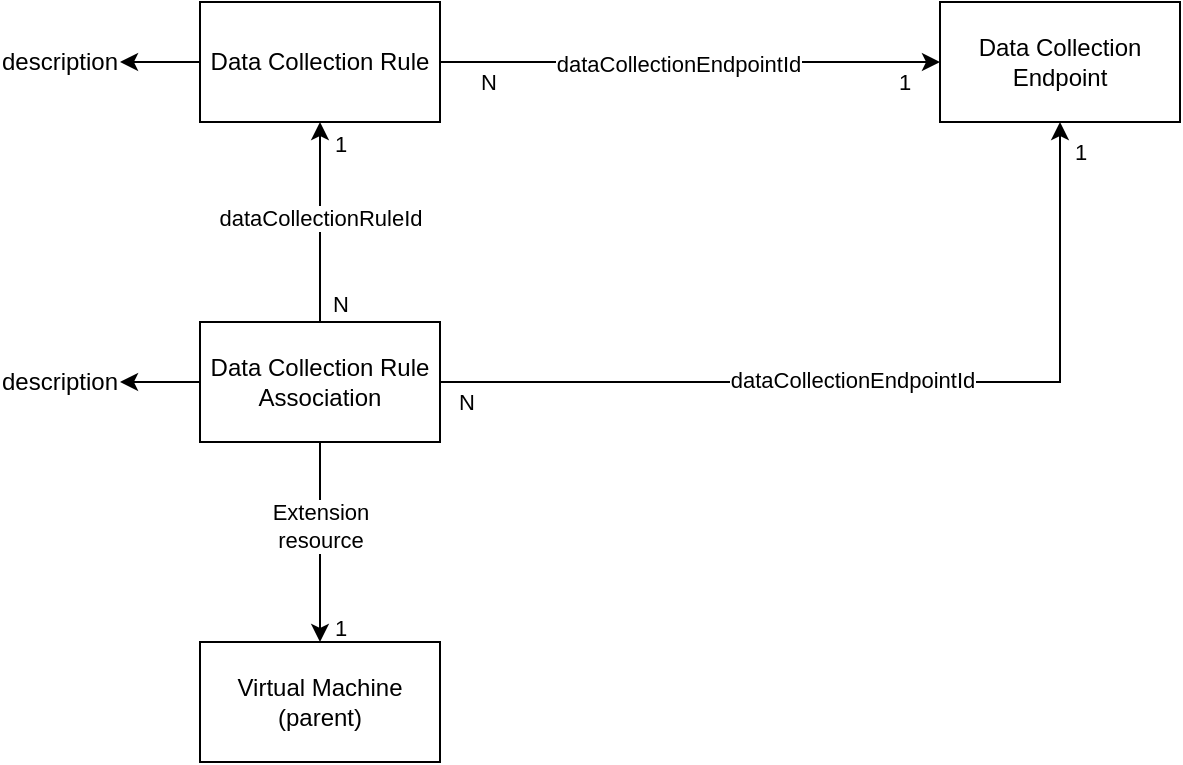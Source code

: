 <mxfile version="24.7.3" type="github" pages="3">
  <diagram id="wsXM7f1QmAsXKIcBiUYI" name="VM - DCR - DCRA">
    <mxGraphModel dx="1207" dy="720" grid="1" gridSize="10" guides="1" tooltips="1" connect="1" arrows="1" fold="1" page="1" pageScale="1" pageWidth="827" pageHeight="1169" math="0" shadow="0">
      <root>
        <mxCell id="0" />
        <mxCell id="1" parent="0" />
        <mxCell id="SZzUaG3eMFM3o1v_AAMA-7" style="edgeStyle=orthogonalEdgeStyle;rounded=0;orthogonalLoop=1;jettySize=auto;html=1;" parent="1" source="SZzUaG3eMFM3o1v_AAMA-1" target="SZzUaG3eMFM3o1v_AAMA-4" edge="1">
          <mxGeometry relative="1" as="geometry" />
        </mxCell>
        <mxCell id="SZzUaG3eMFM3o1v_AAMA-13" value="1" style="edgeLabel;html=1;align=center;verticalAlign=middle;resizable=0;points=[];" parent="SZzUaG3eMFM3o1v_AAMA-7" vertex="1" connectable="0">
          <mxGeometry x="0.85" relative="1" as="geometry">
            <mxPoint y="10" as="offset" />
          </mxGeometry>
        </mxCell>
        <mxCell id="SZzUaG3eMFM3o1v_AAMA-15" value="N" style="edgeLabel;html=1;align=center;verticalAlign=middle;resizable=0;points=[];" parent="SZzUaG3eMFM3o1v_AAMA-7" vertex="1" connectable="0">
          <mxGeometry x="-0.783" y="-3" relative="1" as="geometry">
            <mxPoint x="-3" y="7" as="offset" />
          </mxGeometry>
        </mxCell>
        <mxCell id="SZzUaG3eMFM3o1v_AAMA-24" value="dataCollectionEndpointId" style="edgeLabel;html=1;align=center;verticalAlign=middle;resizable=0;points=[];" parent="SZzUaG3eMFM3o1v_AAMA-7" vertex="1" connectable="0">
          <mxGeometry x="-0.05" y="-1" relative="1" as="geometry">
            <mxPoint as="offset" />
          </mxGeometry>
        </mxCell>
        <mxCell id="SZzUaG3eMFM3o1v_AAMA-33" style="edgeStyle=orthogonalEdgeStyle;rounded=0;orthogonalLoop=1;jettySize=auto;html=1;" parent="1" source="SZzUaG3eMFM3o1v_AAMA-1" target="SZzUaG3eMFM3o1v_AAMA-32" edge="1">
          <mxGeometry relative="1" as="geometry" />
        </mxCell>
        <mxCell id="SZzUaG3eMFM3o1v_AAMA-1" value="Data Collection Rule" style="rounded=0;whiteSpace=wrap;html=1;" parent="1" vertex="1">
          <mxGeometry x="120" y="200" width="120" height="60" as="geometry" />
        </mxCell>
        <mxCell id="SZzUaG3eMFM3o1v_AAMA-6" style="edgeStyle=orthogonalEdgeStyle;rounded=0;orthogonalLoop=1;jettySize=auto;html=1;" parent="1" source="SZzUaG3eMFM3o1v_AAMA-2" target="SZzUaG3eMFM3o1v_AAMA-1" edge="1">
          <mxGeometry relative="1" as="geometry" />
        </mxCell>
        <mxCell id="SZzUaG3eMFM3o1v_AAMA-11" value="1" style="edgeLabel;html=1;align=center;verticalAlign=middle;resizable=0;points=[];" parent="SZzUaG3eMFM3o1v_AAMA-6" vertex="1" connectable="0">
          <mxGeometry x="0.78" y="-2" relative="1" as="geometry">
            <mxPoint x="8" as="offset" />
          </mxGeometry>
        </mxCell>
        <mxCell id="SZzUaG3eMFM3o1v_AAMA-16" value="N" style="edgeLabel;html=1;align=center;verticalAlign=middle;resizable=0;points=[];" parent="SZzUaG3eMFM3o1v_AAMA-6" vertex="1" connectable="0">
          <mxGeometry x="-0.82" y="-1" relative="1" as="geometry">
            <mxPoint x="9" as="offset" />
          </mxGeometry>
        </mxCell>
        <mxCell id="SZzUaG3eMFM3o1v_AAMA-22" value="dataCollectionRuleId" style="edgeLabel;html=1;align=center;verticalAlign=middle;resizable=0;points=[];" parent="SZzUaG3eMFM3o1v_AAMA-6" vertex="1" connectable="0">
          <mxGeometry x="0.04" relative="1" as="geometry">
            <mxPoint as="offset" />
          </mxGeometry>
        </mxCell>
        <mxCell id="SZzUaG3eMFM3o1v_AAMA-8" style="edgeStyle=orthogonalEdgeStyle;rounded=0;orthogonalLoop=1;jettySize=auto;html=1;entryX=0.5;entryY=1;entryDx=0;entryDy=0;" parent="1" source="SZzUaG3eMFM3o1v_AAMA-2" target="SZzUaG3eMFM3o1v_AAMA-4" edge="1">
          <mxGeometry relative="1" as="geometry" />
        </mxCell>
        <mxCell id="SZzUaG3eMFM3o1v_AAMA-12" value="1" style="edgeLabel;html=1;align=center;verticalAlign=middle;resizable=0;points=[];" parent="SZzUaG3eMFM3o1v_AAMA-8" vertex="1" connectable="0">
          <mxGeometry x="0.935" y="-3" relative="1" as="geometry">
            <mxPoint x="7" as="offset" />
          </mxGeometry>
        </mxCell>
        <mxCell id="SZzUaG3eMFM3o1v_AAMA-14" value="N" style="edgeLabel;html=1;align=center;verticalAlign=middle;resizable=0;points=[];" parent="SZzUaG3eMFM3o1v_AAMA-8" vertex="1" connectable="0">
          <mxGeometry x="-0.942" y="-2" relative="1" as="geometry">
            <mxPoint y="8" as="offset" />
          </mxGeometry>
        </mxCell>
        <mxCell id="SZzUaG3eMFM3o1v_AAMA-23" value="dataCollectionEndpointId" style="edgeLabel;html=1;align=center;verticalAlign=middle;resizable=0;points=[];" parent="SZzUaG3eMFM3o1v_AAMA-8" vertex="1" connectable="0">
          <mxGeometry x="-0.065" y="1" relative="1" as="geometry">
            <mxPoint as="offset" />
          </mxGeometry>
        </mxCell>
        <mxCell id="SZzUaG3eMFM3o1v_AAMA-9" style="edgeStyle=orthogonalEdgeStyle;rounded=0;orthogonalLoop=1;jettySize=auto;html=1;" parent="1" source="SZzUaG3eMFM3o1v_AAMA-2" target="SZzUaG3eMFM3o1v_AAMA-3" edge="1">
          <mxGeometry relative="1" as="geometry" />
        </mxCell>
        <mxCell id="SZzUaG3eMFM3o1v_AAMA-17" value="Extension&lt;br&gt;resource" style="edgeLabel;html=1;align=center;verticalAlign=middle;resizable=0;points=[];" parent="SZzUaG3eMFM3o1v_AAMA-9" vertex="1" connectable="0">
          <mxGeometry x="-0.17" relative="1" as="geometry">
            <mxPoint as="offset" />
          </mxGeometry>
        </mxCell>
        <mxCell id="SZzUaG3eMFM3o1v_AAMA-18" value="1" style="edgeLabel;html=1;align=center;verticalAlign=middle;resizable=0;points=[];" parent="SZzUaG3eMFM3o1v_AAMA-9" vertex="1" connectable="0">
          <mxGeometry x="0.85" y="3" relative="1" as="geometry">
            <mxPoint x="7" as="offset" />
          </mxGeometry>
        </mxCell>
        <mxCell id="SZzUaG3eMFM3o1v_AAMA-26" style="edgeStyle=orthogonalEdgeStyle;rounded=0;orthogonalLoop=1;jettySize=auto;html=1;" parent="1" source="SZzUaG3eMFM3o1v_AAMA-2" target="SZzUaG3eMFM3o1v_AAMA-25" edge="1">
          <mxGeometry relative="1" as="geometry" />
        </mxCell>
        <mxCell id="SZzUaG3eMFM3o1v_AAMA-2" value="Data Collection Rule&lt;br&gt;Association" style="rounded=0;whiteSpace=wrap;html=1;" parent="1" vertex="1">
          <mxGeometry x="120" y="360" width="120" height="60" as="geometry" />
        </mxCell>
        <mxCell id="SZzUaG3eMFM3o1v_AAMA-3" value="Virtual Machine&lt;br&gt;(parent)" style="rounded=0;whiteSpace=wrap;html=1;" parent="1" vertex="1">
          <mxGeometry x="120" y="520" width="120" height="60" as="geometry" />
        </mxCell>
        <mxCell id="SZzUaG3eMFM3o1v_AAMA-4" value="Data Collection Endpoint" style="rounded=0;whiteSpace=wrap;html=1;" parent="1" vertex="1">
          <mxGeometry x="490" y="200" width="120" height="60" as="geometry" />
        </mxCell>
        <mxCell id="SZzUaG3eMFM3o1v_AAMA-25" value="description" style="text;html=1;strokeColor=none;fillColor=none;align=center;verticalAlign=middle;whiteSpace=wrap;rounded=0;" parent="1" vertex="1">
          <mxGeometry x="20" y="375" width="60" height="30" as="geometry" />
        </mxCell>
        <mxCell id="SZzUaG3eMFM3o1v_AAMA-32" value="description" style="text;html=1;strokeColor=none;fillColor=none;align=center;verticalAlign=middle;whiteSpace=wrap;rounded=0;" parent="1" vertex="1">
          <mxGeometry x="20" y="215" width="60" height="30" as="geometry" />
        </mxCell>
      </root>
    </mxGraphModel>
  </diagram>
  <diagram id="6LNOgeQ2k1uBphZPyVH4" name="DCR">
    <mxGraphModel dx="2034" dy="1889" grid="1" gridSize="10" guides="1" tooltips="1" connect="1" arrows="1" fold="1" page="1" pageScale="1" pageWidth="827" pageHeight="1169" math="0" shadow="0">
      <root>
        <mxCell id="0" />
        <mxCell id="1" parent="0" />
        <mxCell id="bkOFdaByyvjZGd0kjgzu-1" style="edgeStyle=orthogonalEdgeStyle;rounded=0;orthogonalLoop=1;jettySize=auto;html=1;" parent="1" source="bkOFdaByyvjZGd0kjgzu-2" target="bkOFdaByyvjZGd0kjgzu-48" edge="1">
          <mxGeometry relative="1" as="geometry" />
        </mxCell>
        <mxCell id="bkOFdaByyvjZGd0kjgzu-2" value="" style="rounded=1;whiteSpace=wrap;html=1;" parent="1" vertex="1">
          <mxGeometry x="350" y="-20" width="150" height="160" as="geometry" />
        </mxCell>
        <mxCell id="bkOFdaByyvjZGd0kjgzu-7" style="edgeStyle=orthogonalEdgeStyle;rounded=0;orthogonalLoop=1;jettySize=auto;html=1;" parent="1" source="bkOFdaByyvjZGd0kjgzu-14" target="bkOFdaByyvjZGd0kjgzu-20" edge="1">
          <mxGeometry relative="1" as="geometry" />
        </mxCell>
        <mxCell id="bkOFdaByyvjZGd0kjgzu-8" value="1" style="edgeLabel;html=1;align=center;verticalAlign=middle;resizable=0;points=[];" parent="bkOFdaByyvjZGd0kjgzu-7" vertex="1" connectable="0">
          <mxGeometry x="0.762" y="-3" relative="1" as="geometry">
            <mxPoint x="7" y="1" as="offset" />
          </mxGeometry>
        </mxCell>
        <mxCell id="bkOFdaByyvjZGd0kjgzu-9" style="edgeStyle=orthogonalEdgeStyle;rounded=0;orthogonalLoop=1;jettySize=auto;html=1;" parent="1" source="bkOFdaByyvjZGd0kjgzu-14" target="bkOFdaByyvjZGd0kjgzu-21" edge="1">
          <mxGeometry relative="1" as="geometry" />
        </mxCell>
        <mxCell id="bkOFdaByyvjZGd0kjgzu-10" value="1" style="edgeLabel;html=1;align=center;verticalAlign=middle;resizable=0;points=[];" parent="bkOFdaByyvjZGd0kjgzu-9" vertex="1" connectable="0">
          <mxGeometry x="0.883" y="-3" relative="1" as="geometry">
            <mxPoint x="7" as="offset" />
          </mxGeometry>
        </mxCell>
        <mxCell id="bkOFdaByyvjZGd0kjgzu-11" style="edgeStyle=orthogonalEdgeStyle;rounded=0;orthogonalLoop=1;jettySize=auto;html=1;" parent="1" source="bkOFdaByyvjZGd0kjgzu-14" target="bkOFdaByyvjZGd0kjgzu-27" edge="1">
          <mxGeometry relative="1" as="geometry">
            <Array as="points">
              <mxPoint x="180" y="425" />
            </Array>
          </mxGeometry>
        </mxCell>
        <mxCell id="bkOFdaByyvjZGd0kjgzu-12" style="edgeStyle=orthogonalEdgeStyle;rounded=0;orthogonalLoop=1;jettySize=auto;html=1;" parent="1" source="bkOFdaByyvjZGd0kjgzu-14" target="bkOFdaByyvjZGd0kjgzu-26" edge="1">
          <mxGeometry relative="1" as="geometry" />
        </mxCell>
        <mxCell id="bkOFdaByyvjZGd0kjgzu-13" value="1" style="edgeLabel;html=1;align=center;verticalAlign=middle;resizable=0;points=[];" parent="bkOFdaByyvjZGd0kjgzu-12" vertex="1" connectable="0">
          <mxGeometry x="0.917" y="-1" relative="1" as="geometry">
            <mxPoint x="9" y="1" as="offset" />
          </mxGeometry>
        </mxCell>
        <mxCell id="oADkNb-SAGzDPdUEmchP-3" style="edgeStyle=orthogonalEdgeStyle;rounded=0;orthogonalLoop=1;jettySize=auto;html=1;" edge="1" parent="1" source="bkOFdaByyvjZGd0kjgzu-14" target="2qJ8lTBz59lvHhxlZjss-2">
          <mxGeometry relative="1" as="geometry">
            <Array as="points">
              <mxPoint x="180" y="383" />
            </Array>
          </mxGeometry>
        </mxCell>
        <mxCell id="bkOFdaByyvjZGd0kjgzu-14" value="Data Collection Rule" style="rounded=0;whiteSpace=wrap;html=1;" parent="1" vertex="1">
          <mxGeometry x="120" y="200" width="120" height="60" as="geometry" />
        </mxCell>
        <mxCell id="bkOFdaByyvjZGd0kjgzu-17" style="edgeStyle=orthogonalEdgeStyle;rounded=0;orthogonalLoop=1;jettySize=auto;html=1;entryX=0.5;entryY=1;entryDx=0;entryDy=0;" parent="1" source="bkOFdaByyvjZGd0kjgzu-20" target="bkOFdaByyvjZGd0kjgzu-57" edge="1">
          <mxGeometry relative="1" as="geometry" />
        </mxCell>
        <mxCell id="bkOFdaByyvjZGd0kjgzu-18" value="N" style="edgeLabel;html=1;align=center;verticalAlign=middle;resizable=0;points=[];" parent="bkOFdaByyvjZGd0kjgzu-17" vertex="1" connectable="0">
          <mxGeometry x="0.96" y="-4" relative="1" as="geometry">
            <mxPoint x="6" y="13" as="offset" />
          </mxGeometry>
        </mxCell>
        <mxCell id="bkOFdaByyvjZGd0kjgzu-19" value="array" style="edgeLabel;html=1;align=center;verticalAlign=middle;resizable=0;points=[];" parent="bkOFdaByyvjZGd0kjgzu-17" vertex="1" connectable="0">
          <mxGeometry x="0.065" relative="1" as="geometry">
            <mxPoint as="offset" />
          </mxGeometry>
        </mxCell>
        <mxCell id="bkOFdaByyvjZGd0kjgzu-20" value="Dataflows" style="text;html=1;strokeColor=default;fillColor=none;align=center;verticalAlign=middle;whiteSpace=wrap;rounded=1;" parent="1" vertex="1">
          <mxGeometry x="140" y="80" width="80" height="40" as="geometry" />
        </mxCell>
        <mxCell id="oADkNb-SAGzDPdUEmchP-6" style="edgeStyle=orthogonalEdgeStyle;rounded=0;orthogonalLoop=1;jettySize=auto;html=1;entryX=1;entryY=0.5;entryDx=0;entryDy=0;" edge="1" parent="1" source="bkOFdaByyvjZGd0kjgzu-21" target="oADkNb-SAGzDPdUEmchP-5">
          <mxGeometry relative="1" as="geometry" />
        </mxCell>
        <mxCell id="bkOFdaByyvjZGd0kjgzu-21" value="DataSources" style="text;html=1;strokeColor=default;fillColor=none;align=center;verticalAlign=middle;whiteSpace=wrap;rounded=1;" parent="1" vertex="1">
          <mxGeometry x="40" y="80" width="80" height="40" as="geometry" />
        </mxCell>
        <mxCell id="bkOFdaByyvjZGd0kjgzu-22" style="edgeStyle=orthogonalEdgeStyle;rounded=0;orthogonalLoop=1;jettySize=auto;html=1;" parent="1" source="bkOFdaByyvjZGd0kjgzu-26" target="bkOFdaByyvjZGd0kjgzu-28" edge="1">
          <mxGeometry relative="1" as="geometry" />
        </mxCell>
        <mxCell id="bkOFdaByyvjZGd0kjgzu-23" value="1" style="edgeLabel;html=1;align=center;verticalAlign=middle;resizable=0;points=[];" parent="bkOFdaByyvjZGd0kjgzu-22" vertex="1" connectable="0">
          <mxGeometry x="0.667" relative="1" as="geometry">
            <mxPoint y="15" as="offset" />
          </mxGeometry>
        </mxCell>
        <mxCell id="bkOFdaByyvjZGd0kjgzu-24" style="edgeStyle=orthogonalEdgeStyle;rounded=0;orthogonalLoop=1;jettySize=auto;html=1;entryX=0;entryY=0.5;entryDx=0;entryDy=0;" parent="1" source="bkOFdaByyvjZGd0kjgzu-26" target="bkOFdaByyvjZGd0kjgzu-29" edge="1">
          <mxGeometry relative="1" as="geometry" />
        </mxCell>
        <mxCell id="bkOFdaByyvjZGd0kjgzu-25" value="N" style="edgeLabel;html=1;align=center;verticalAlign=middle;resizable=0;points=[];" parent="bkOFdaByyvjZGd0kjgzu-24" vertex="1" connectable="0">
          <mxGeometry x="0.808" y="1" relative="1" as="geometry">
            <mxPoint x="2" y="-19" as="offset" />
          </mxGeometry>
        </mxCell>
        <mxCell id="bkOFdaByyvjZGd0kjgzu-26" value="Destinations" style="text;html=1;strokeColor=default;fillColor=none;align=center;verticalAlign=middle;whiteSpace=wrap;rounded=1;" parent="1" vertex="1">
          <mxGeometry x="240" y="80" width="80" height="40" as="geometry" />
        </mxCell>
        <mxCell id="bkOFdaByyvjZGd0kjgzu-27" value="description" style="text;html=1;strokeColor=none;fillColor=none;align=center;verticalAlign=middle;whiteSpace=wrap;rounded=0;" parent="1" vertex="1">
          <mxGeometry x="400" y="410" width="60" height="30" as="geometry" />
        </mxCell>
        <mxCell id="bkOFdaByyvjZGd0kjgzu-28" value="Metrics" style="rounded=1;whiteSpace=wrap;html=1;" parent="1" vertex="1">
          <mxGeometry x="400" y="80" width="80" height="40" as="geometry" />
        </mxCell>
        <mxCell id="bkOFdaByyvjZGd0kjgzu-29" value="Log analytics workspace" style="rounded=1;whiteSpace=wrap;html=1;" parent="1" vertex="1">
          <mxGeometry x="400" width="80" height="40" as="geometry" />
        </mxCell>
        <mxCell id="bkOFdaByyvjZGd0kjgzu-30" value="performanceCounters" style="rounded=1;whiteSpace=wrap;html=1;strokeColor=default;glass=0;" parent="1" vertex="1">
          <mxGeometry x="-200" y="250" width="120" height="60.0" as="geometry" />
        </mxCell>
        <mxCell id="bkOFdaByyvjZGd0kjgzu-31" value="windowsEventsLogs" style="rounded=1;whiteSpace=wrap;html=1;strokeColor=default;" parent="1" vertex="1">
          <mxGeometry x="-200" y="160" width="120" height="60.0" as="geometry" />
        </mxCell>
        <mxCell id="bkOFdaByyvjZGd0kjgzu-32" value="sysLog" style="rounded=1;whiteSpace=wrap;html=1;strokeColor=default;" parent="1" vertex="1">
          <mxGeometry x="-200" y="70.0" width="120" height="60.0" as="geometry" />
        </mxCell>
        <mxCell id="bkOFdaByyvjZGd0kjgzu-33" value="logFiles" style="rounded=1;whiteSpace=wrap;html=1;strokeColor=default;" parent="1" vertex="1">
          <mxGeometry x="-200" y="-20" width="120" height="60.0" as="geometry" />
        </mxCell>
        <mxCell id="bkOFdaByyvjZGd0kjgzu-34" value="iisLogs" style="rounded=1;whiteSpace=wrap;html=1;strokeColor=default;" parent="1" vertex="1">
          <mxGeometry x="-200" y="-100" width="120" height="60.0" as="geometry" />
        </mxCell>
        <mxCell id="bkOFdaByyvjZGd0kjgzu-35" value="extensions" style="rounded=1;whiteSpace=wrap;html=1;strokeColor=default;" parent="1" vertex="1">
          <mxGeometry x="-200" y="-190" width="120" height="60.0" as="geometry" />
        </mxCell>
        <mxCell id="bkOFdaByyvjZGd0kjgzu-36" value="" style="group" parent="1" vertex="1" connectable="0">
          <mxGeometry x="-20" y="100" height="130" as="geometry" />
        </mxCell>
        <mxCell id="bkOFdaByyvjZGd0kjgzu-37" style="edgeStyle=orthogonalEdgeStyle;rounded=0;orthogonalLoop=1;jettySize=auto;html=1;entryX=1;entryY=0.5;entryDx=0;entryDy=0;" parent="bkOFdaByyvjZGd0kjgzu-36" source="bkOFdaByyvjZGd0kjgzu-21" target="bkOFdaByyvjZGd0kjgzu-30" edge="1">
          <mxGeometry relative="1" as="geometry" />
        </mxCell>
        <mxCell id="bkOFdaByyvjZGd0kjgzu-38" value="N" style="edgeLabel;html=1;align=center;verticalAlign=middle;resizable=0;points=[];" parent="bkOFdaByyvjZGd0kjgzu-37" vertex="1" connectable="0">
          <mxGeometry x="0.844" relative="1" as="geometry">
            <mxPoint x="-6" y="10" as="offset" />
          </mxGeometry>
        </mxCell>
        <mxCell id="bkOFdaByyvjZGd0kjgzu-39" style="edgeStyle=orthogonalEdgeStyle;rounded=0;orthogonalLoop=1;jettySize=auto;html=1;entryX=1;entryY=0.5;entryDx=0;entryDy=0;" parent="bkOFdaByyvjZGd0kjgzu-36" source="bkOFdaByyvjZGd0kjgzu-21" target="bkOFdaByyvjZGd0kjgzu-31" edge="1">
          <mxGeometry x="0.167" y="15" relative="1" as="geometry">
            <Array as="points">
              <mxPoint />
              <mxPoint y="90" />
            </Array>
            <mxPoint as="offset" />
          </mxGeometry>
        </mxCell>
        <mxCell id="bkOFdaByyvjZGd0kjgzu-40" value="N" style="edgeLabel;html=1;align=center;verticalAlign=middle;resizable=0;points=[];" parent="bkOFdaByyvjZGd0kjgzu-39" vertex="1" connectable="0">
          <mxGeometry x="0.871" relative="1" as="geometry">
            <mxPoint x="-1" y="10" as="offset" />
          </mxGeometry>
        </mxCell>
        <mxCell id="bkOFdaByyvjZGd0kjgzu-41" style="edgeStyle=orthogonalEdgeStyle;rounded=0;orthogonalLoop=1;jettySize=auto;html=1;entryX=1;entryY=0.5;entryDx=0;entryDy=0;" parent="bkOFdaByyvjZGd0kjgzu-36" source="bkOFdaByyvjZGd0kjgzu-21" target="bkOFdaByyvjZGd0kjgzu-32" edge="1">
          <mxGeometry relative="1" as="geometry" />
        </mxCell>
        <mxCell id="bkOFdaByyvjZGd0kjgzu-42" value="N" style="edgeLabel;html=1;align=center;verticalAlign=middle;resizable=0;points=[];" parent="bkOFdaByyvjZGd0kjgzu-41" vertex="1" connectable="0">
          <mxGeometry x="0.757" relative="1" as="geometry">
            <mxPoint x="-5" y="10" as="offset" />
          </mxGeometry>
        </mxCell>
        <mxCell id="bkOFdaByyvjZGd0kjgzu-43" style="edgeStyle=orthogonalEdgeStyle;rounded=0;orthogonalLoop=1;jettySize=auto;html=1;entryX=1;entryY=0.5;entryDx=0;entryDy=0;" parent="bkOFdaByyvjZGd0kjgzu-36" source="bkOFdaByyvjZGd0kjgzu-21" target="bkOFdaByyvjZGd0kjgzu-33" edge="1">
          <mxGeometry relative="1" as="geometry" />
        </mxCell>
        <mxCell id="bkOFdaByyvjZGd0kjgzu-44" style="edgeStyle=orthogonalEdgeStyle;rounded=0;orthogonalLoop=1;jettySize=auto;html=1;entryX=1;entryY=0.5;entryDx=0;entryDy=0;" parent="bkOFdaByyvjZGd0kjgzu-36" source="bkOFdaByyvjZGd0kjgzu-21" target="bkOFdaByyvjZGd0kjgzu-34" edge="1">
          <mxGeometry relative="1" as="geometry" />
        </mxCell>
        <mxCell id="bkOFdaByyvjZGd0kjgzu-45" style="edgeStyle=orthogonalEdgeStyle;rounded=0;orthogonalLoop=1;jettySize=auto;html=1;entryX=1;entryY=0.5;entryDx=0;entryDy=0;" parent="bkOFdaByyvjZGd0kjgzu-36" source="bkOFdaByyvjZGd0kjgzu-21" target="bkOFdaByyvjZGd0kjgzu-35" edge="1">
          <mxGeometry relative="1" as="geometry" />
        </mxCell>
        <mxCell id="bkOFdaByyvjZGd0kjgzu-46" value="streams&lt;br&gt;* array" style="rounded=1;whiteSpace=wrap;html=1;" parent="1" vertex="1">
          <mxGeometry x="-195" y="-340" width="120" height="60" as="geometry" />
        </mxCell>
        <mxCell id="bkOFdaByyvjZGd0kjgzu-47" style="edgeStyle=orthogonalEdgeStyle;rounded=0;orthogonalLoop=1;jettySize=auto;html=1;entryX=0.5;entryY=1;entryDx=0;entryDy=0;" parent="1" target="bkOFdaByyvjZGd0kjgzu-46" edge="1">
          <mxGeometry relative="1" as="geometry">
            <mxPoint x="-135" y="-210" as="sourcePoint" />
          </mxGeometry>
        </mxCell>
        <mxCell id="bkOFdaByyvjZGd0kjgzu-48" value="name&lt;br&gt;* string" style="rounded=1;whiteSpace=wrap;html=1;" parent="1" vertex="1">
          <mxGeometry x="365" y="-350" width="120" height="60" as="geometry" />
        </mxCell>
        <mxCell id="bkOFdaByyvjZGd0kjgzu-49" style="edgeStyle=orthogonalEdgeStyle;rounded=0;orthogonalLoop=1;jettySize=auto;html=1;" parent="1" source="bkOFdaByyvjZGd0kjgzu-57" target="bkOFdaByyvjZGd0kjgzu-59" edge="1">
          <mxGeometry relative="1" as="geometry" />
        </mxCell>
        <mxCell id="bkOFdaByyvjZGd0kjgzu-50" value="N" style="edgeLabel;html=1;align=center;verticalAlign=middle;resizable=0;points=[];" parent="bkOFdaByyvjZGd0kjgzu-49" vertex="1" connectable="0">
          <mxGeometry x="0.886" y="-3" relative="1" as="geometry">
            <mxPoint x="7" as="offset" />
          </mxGeometry>
        </mxCell>
        <mxCell id="bkOFdaByyvjZGd0kjgzu-51" value="array" style="edgeLabel;html=1;align=center;verticalAlign=middle;resizable=0;points=[];" parent="bkOFdaByyvjZGd0kjgzu-49" vertex="1" connectable="0">
          <mxGeometry x="-0.1" y="-3" relative="1" as="geometry">
            <mxPoint as="offset" />
          </mxGeometry>
        </mxCell>
        <mxCell id="bkOFdaByyvjZGd0kjgzu-52" style="edgeStyle=orthogonalEdgeStyle;rounded=0;orthogonalLoop=1;jettySize=auto;html=1;entryX=0.5;entryY=1;entryDx=0;entryDy=0;exitX=0;exitY=0.5;exitDx=0;exitDy=0;" parent="1" source="bkOFdaByyvjZGd0kjgzu-57" target="bkOFdaByyvjZGd0kjgzu-61" edge="1">
          <mxGeometry relative="1" as="geometry" />
        </mxCell>
        <mxCell id="bkOFdaByyvjZGd0kjgzu-53" value="N" style="edgeLabel;html=1;align=center;verticalAlign=middle;resizable=0;points=[];" parent="bkOFdaByyvjZGd0kjgzu-52" vertex="1" connectable="0">
          <mxGeometry x="0.871" y="1" relative="1" as="geometry">
            <mxPoint x="-9" y="11" as="offset" />
          </mxGeometry>
        </mxCell>
        <mxCell id="bkOFdaByyvjZGd0kjgzu-54" value="array" style="edgeLabel;html=1;align=center;verticalAlign=middle;resizable=0;points=[];" parent="bkOFdaByyvjZGd0kjgzu-52" vertex="1" connectable="0">
          <mxGeometry x="0.114" relative="1" as="geometry">
            <mxPoint as="offset" />
          </mxGeometry>
        </mxCell>
        <mxCell id="bkOFdaByyvjZGd0kjgzu-55" value="optional" style="edgeStyle=orthogonalEdgeStyle;rounded=0;orthogonalLoop=1;jettySize=auto;html=1;" parent="1" source="bkOFdaByyvjZGd0kjgzu-57" target="bkOFdaByyvjZGd0kjgzu-63" edge="1">
          <mxGeometry relative="1" as="geometry" />
        </mxCell>
        <mxCell id="bkOFdaByyvjZGd0kjgzu-56" value="1" style="edgeLabel;html=1;align=center;verticalAlign=middle;resizable=0;points=[];" parent="bkOFdaByyvjZGd0kjgzu-55" vertex="1" connectable="0">
          <mxGeometry x="0.915" y="-2" relative="1" as="geometry">
            <mxPoint x="18" y="12" as="offset" />
          </mxGeometry>
        </mxCell>
        <mxCell id="oADkNb-SAGzDPdUEmchP-2" style="edgeStyle=orthogonalEdgeStyle;rounded=0;orthogonalLoop=1;jettySize=auto;html=1;" edge="1" parent="1" source="bkOFdaByyvjZGd0kjgzu-57" target="oADkNb-SAGzDPdUEmchP-1">
          <mxGeometry relative="1" as="geometry">
            <Array as="points">
              <mxPoint x="150" y="-170" />
              <mxPoint x="150" y="-170" />
            </Array>
          </mxGeometry>
        </mxCell>
        <mxCell id="bkOFdaByyvjZGd0kjgzu-57" value="Dataflow" style="rounded=1;whiteSpace=wrap;html=1;" parent="1" vertex="1">
          <mxGeometry x="120" y="-140" width="120" height="60" as="geometry" />
        </mxCell>
        <mxCell id="bkOFdaByyvjZGd0kjgzu-58" style="edgeStyle=orthogonalEdgeStyle;rounded=0;orthogonalLoop=1;jettySize=auto;html=1;entryX=0;entryY=0.5;entryDx=0;entryDy=0;dashed=1;" parent="1" source="bkOFdaByyvjZGd0kjgzu-59" target="bkOFdaByyvjZGd0kjgzu-48" edge="1">
          <mxGeometry relative="1" as="geometry" />
        </mxCell>
        <mxCell id="bkOFdaByyvjZGd0kjgzu-59" value="Destinations" style="rounded=1;whiteSpace=wrap;html=1;" parent="1" vertex="1">
          <mxGeometry x="270" y="-240" width="120" height="60" as="geometry" />
        </mxCell>
        <mxCell id="bkOFdaByyvjZGd0kjgzu-60" style="edgeStyle=orthogonalEdgeStyle;rounded=0;orthogonalLoop=1;jettySize=auto;html=1;entryX=1;entryY=0.5;entryDx=0;entryDy=0;exitX=0.5;exitY=0;exitDx=0;exitDy=0;dashed=1;" parent="1" source="bkOFdaByyvjZGd0kjgzu-61" target="bkOFdaByyvjZGd0kjgzu-46" edge="1">
          <mxGeometry relative="1" as="geometry" />
        </mxCell>
        <mxCell id="bkOFdaByyvjZGd0kjgzu-61" value="Streams" style="rounded=1;whiteSpace=wrap;html=1;" parent="1" vertex="1">
          <mxGeometry y="-240" width="120" height="60" as="geometry" />
        </mxCell>
        <mxCell id="bkOFdaByyvjZGd0kjgzu-62" style="edgeStyle=orthogonalEdgeStyle;rounded=0;orthogonalLoop=1;jettySize=auto;html=1;entryX=0.5;entryY=0;entryDx=0;entryDy=0;dashed=1;" parent="1" source="bkOFdaByyvjZGd0kjgzu-63" target="bkOFdaByyvjZGd0kjgzu-48" edge="1">
          <mxGeometry relative="1" as="geometry" />
        </mxCell>
        <mxCell id="bkOFdaByyvjZGd0kjgzu-63" value="outputstream&lt;br&gt;transformKql" style="rounded=1;whiteSpace=wrap;html=1;" parent="1" vertex="1">
          <mxGeometry x="190" y="-400" width="120" height="60" as="geometry" />
        </mxCell>
        <mxCell id="2qJ8lTBz59lvHhxlZjss-1" value="&lt;span style=&quot;color: rgba(0, 0, 0, 0); font-family: monospace; font-size: 0px; text-align: start; text-wrap: nowrap;&quot;&gt;%3CmxGraphModel%3E%3Croot%3E%3CmxCell%20id%3D%220%22%2F%3E%3CmxCell%20id%3D%221%22%20parent%3D%220%22%2F%3E%3CmxCell%20id%3D%222%22%20value%3D%22description%22%20style%3D%22text%3Bhtml%3D1%3BstrokeColor%3Dnone%3BfillColor%3Dnone%3Balign%3Dcenter%3BverticalAlign%3Dmiddle%3BwhiteSpace%3Dwrap%3Brounded%3D0%3B%22%20vertex%3D%221%22%20parent%3D%221%22%3E%3CmxGeometry%20x%3D%2220%22%20y%3D%22215%22%20width%3D%2260%22%20height%3D%2230%22%20as%3D%22geometry%22%2F%3E%3C%2FmxCell%3E%3C%2Froot%3E%3C%2FmxGraphModel%3E&lt;/span&gt;" style="text;html=1;strokeColor=none;fillColor=none;align=center;verticalAlign=middle;whiteSpace=wrap;rounded=0;" vertex="1" parent="1">
          <mxGeometry x="320" y="215" width="60" height="30" as="geometry" />
        </mxCell>
        <mxCell id="2qJ8lTBz59lvHhxlZjss-2" value="&lt;pre class=&quot;has-inner-focus&quot;&gt;&lt;code class=&quot;lang-bicep&quot;&gt;dataCollectionEndpointId&lt;/code&gt;&lt;/pre&gt;" style="text;html=1;strokeColor=none;fillColor=none;align=center;verticalAlign=middle;whiteSpace=wrap;rounded=0;" vertex="1" parent="1">
          <mxGeometry x="400" y="370" width="190" height="25" as="geometry" />
        </mxCell>
        <mxCell id="oADkNb-SAGzDPdUEmchP-1" value="&lt;pre class=&quot;has-inner-focus&quot;&gt;&lt;code class=&quot;lang-bicep&quot;&gt;&lt;span&gt;&lt;span class=&quot;hljs-property&quot;&gt;builtInTransform&lt;/span&gt;&lt;/span&gt;&lt;/code&gt;&lt;/pre&gt;" style="text;whiteSpace=wrap;html=1;" vertex="1" parent="1">
          <mxGeometry x="90" y="-330" width="120" height="40" as="geometry" />
        </mxCell>
        <mxCell id="oADkNb-SAGzDPdUEmchP-5" value="dataImports" style="rounded=1;whiteSpace=wrap;html=1;strokeColor=default;glass=0;" vertex="1" parent="1">
          <mxGeometry x="-200" y="330" width="120" height="60.0" as="geometry" />
        </mxCell>
      </root>
    </mxGraphModel>
  </diagram>
  <diagram id="NURfwEQy-foZlSIAWv0l" name="DCR - Network Watcher Traffic Analytics">
    <mxGraphModel dx="1207" dy="720" grid="1" gridSize="10" guides="1" tooltips="1" connect="1" arrows="1" fold="1" page="1" pageScale="1" pageWidth="827" pageHeight="1169" math="0" shadow="0">
      <root>
        <mxCell id="0" />
        <mxCell id="1" parent="0" />
      </root>
    </mxGraphModel>
  </diagram>
</mxfile>
